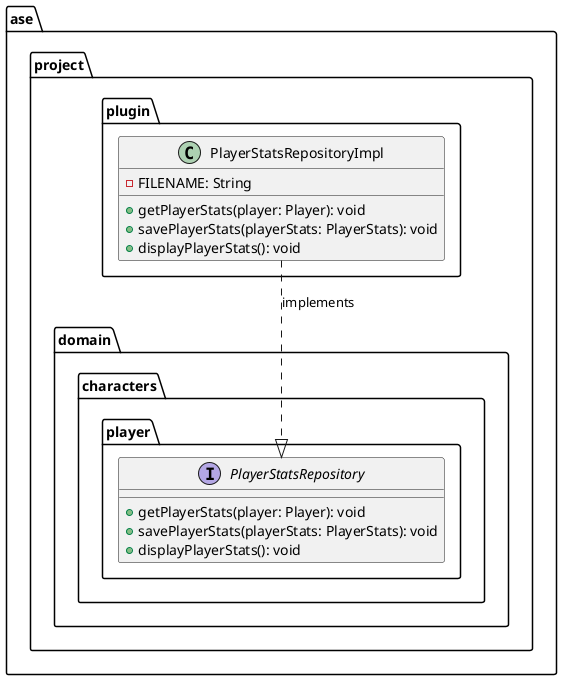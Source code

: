 @startuml

package ase.project.domain.characters.player {
    interface PlayerStatsRepository {
        +getPlayerStats(player: Player): void
        +savePlayerStats(playerStats: PlayerStats): void
        +displayPlayerStats(): void
    }
}

package ase.project.plugin {
    class PlayerStatsRepositoryImpl {
        -FILENAME: String
        +getPlayerStats(player: Player): void
        +savePlayerStats(playerStats: PlayerStats): void
        +displayPlayerStats(): void
    }
}

ase.project.domain.characters.player.PlayerStatsRepository <|.up- ase.project.plugin.PlayerStatsRepositoryImpl : implements

@enduml
